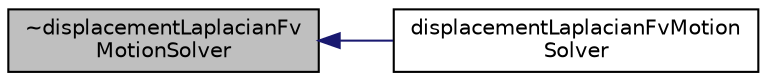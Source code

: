 digraph "~displacementLaplacianFvMotionSolver"
{
  bgcolor="transparent";
  edge [fontname="Helvetica",fontsize="10",labelfontname="Helvetica",labelfontsize="10"];
  node [fontname="Helvetica",fontsize="10",shape=record];
  rankdir="LR";
  Node1 [label="~displacementLaplacianFv\lMotionSolver",height=0.2,width=0.4,color="black", fillcolor="grey75", style="filled", fontcolor="black"];
  Node1 -> Node2 [dir="back",color="midnightblue",fontsize="10",style="solid",fontname="Helvetica"];
  Node2 [label="displacementLaplacianFvMotion\lSolver",height=0.2,width=0.4,color="black",URL="$a00556.html#a7fba7e5daf765cc61a67bc4f4769b5ca",tooltip="Construct from polyMesh and IOdictionary. "];
}
